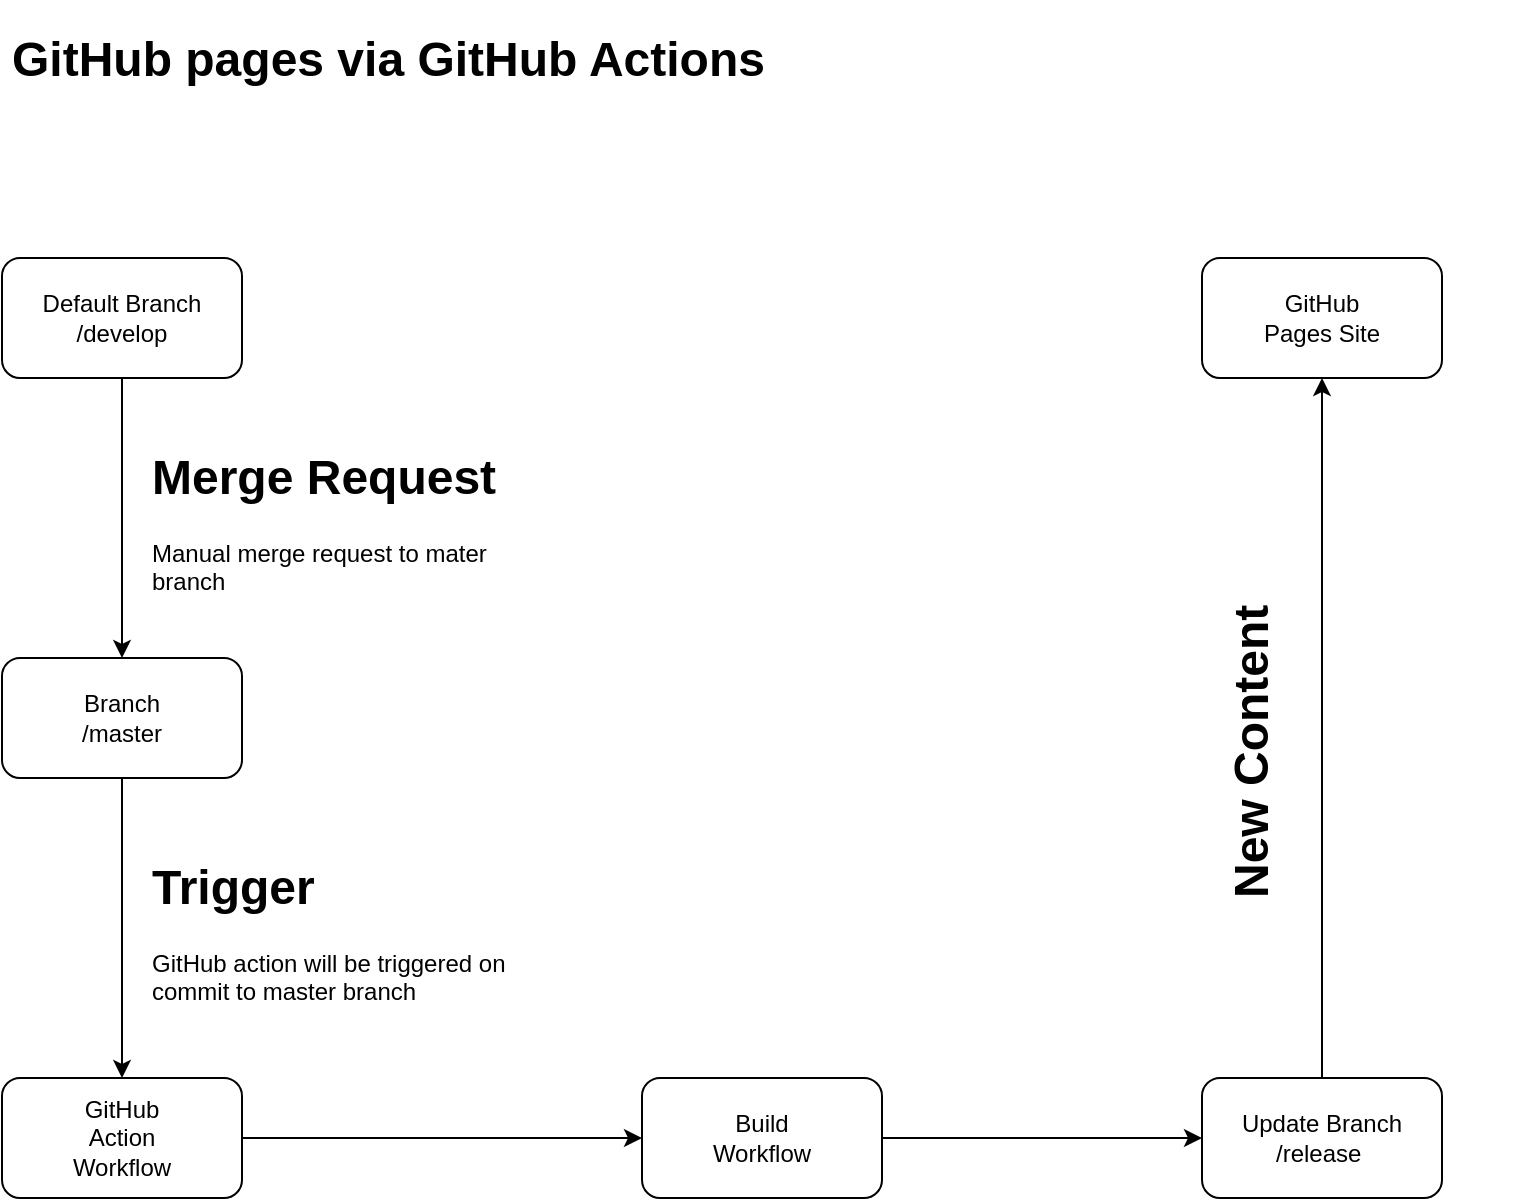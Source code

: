 <mxfile version="19.0.3" type="device"><diagram id="eie383gF1NRbTwo3Z7Hz" name="Page-1"><mxGraphModel dx="1422" dy="857" grid="1" gridSize="10" guides="1" tooltips="1" connect="1" arrows="1" fold="1" page="1" pageScale="1" pageWidth="827" pageHeight="700" math="0" shadow="0"><root><mxCell id="0"/><mxCell id="1" parent="0"/><mxCell id="F4fDbFtEtjOk0HrUx8QQ-2" value="&lt;h1&gt;GitHub pages via GitHub Actions&lt;/h1&gt;" style="text;html=1;strokeColor=none;fillColor=none;spacing=5;spacingTop=-20;whiteSpace=wrap;overflow=hidden;rounded=0;" parent="1" vertex="1"><mxGeometry x="40" y="41" width="760" height="39" as="geometry"/></mxCell><mxCell id="SvboSOb5w3xMD6Y9TzEm-9" style="edgeStyle=orthogonalEdgeStyle;rounded=0;orthogonalLoop=1;jettySize=auto;html=1;" edge="1" parent="1" source="SvboSOb5w3xMD6Y9TzEm-4" target="SvboSOb5w3xMD6Y9TzEm-8"><mxGeometry relative="1" as="geometry"/></mxCell><mxCell id="SvboSOb5w3xMD6Y9TzEm-4" value="Default Branch&lt;br&gt;/develop" style="rounded=1;whiteSpace=wrap;html=1;" vertex="1" parent="1"><mxGeometry x="40" y="160" width="120" height="60" as="geometry"/></mxCell><mxCell id="SvboSOb5w3xMD6Y9TzEm-14" value="" style="edgeStyle=orthogonalEdgeStyle;rounded=0;orthogonalLoop=1;jettySize=auto;html=1;" edge="1" parent="1" source="SvboSOb5w3xMD6Y9TzEm-5" target="SvboSOb5w3xMD6Y9TzEm-13"><mxGeometry relative="1" as="geometry"/></mxCell><mxCell id="SvboSOb5w3xMD6Y9TzEm-5" value="GitHub&lt;br&gt;Action&lt;br&gt;Workflow" style="rounded=1;whiteSpace=wrap;html=1;" vertex="1" parent="1"><mxGeometry x="40" y="570" width="120" height="60" as="geometry"/></mxCell><mxCell id="SvboSOb5w3xMD6Y9TzEm-7" value="&lt;h1&gt;Merge Request&lt;/h1&gt;&lt;p&gt;Manual merge request to mater branch&lt;/p&gt;" style="text;html=1;strokeColor=none;fillColor=none;spacing=5;spacingTop=-20;whiteSpace=wrap;overflow=hidden;rounded=0;" vertex="1" parent="1"><mxGeometry x="110" y="250" width="190" height="90" as="geometry"/></mxCell><mxCell id="SvboSOb5w3xMD6Y9TzEm-12" style="edgeStyle=orthogonalEdgeStyle;rounded=0;orthogonalLoop=1;jettySize=auto;html=1;" edge="1" parent="1" source="SvboSOb5w3xMD6Y9TzEm-8" target="SvboSOb5w3xMD6Y9TzEm-5"><mxGeometry relative="1" as="geometry"/></mxCell><mxCell id="SvboSOb5w3xMD6Y9TzEm-8" value="Branch&lt;br&gt;/master" style="rounded=1;whiteSpace=wrap;html=1;" vertex="1" parent="1"><mxGeometry x="40" y="360" width="120" height="60" as="geometry"/></mxCell><mxCell id="SvboSOb5w3xMD6Y9TzEm-10" value="&lt;h1&gt;Trigger&lt;/h1&gt;&lt;p&gt;GitHub action will be triggered on commit to master branch&lt;/p&gt;" style="text;html=1;strokeColor=none;fillColor=none;spacing=5;spacingTop=-20;whiteSpace=wrap;overflow=hidden;rounded=0;" vertex="1" parent="1"><mxGeometry x="110" y="455" width="190" height="90" as="geometry"/></mxCell><mxCell id="SvboSOb5w3xMD6Y9TzEm-16" value="" style="edgeStyle=orthogonalEdgeStyle;rounded=0;orthogonalLoop=1;jettySize=auto;html=1;" edge="1" parent="1" source="SvboSOb5w3xMD6Y9TzEm-13" target="SvboSOb5w3xMD6Y9TzEm-15"><mxGeometry relative="1" as="geometry"/></mxCell><mxCell id="SvboSOb5w3xMD6Y9TzEm-13" value="Build&lt;br&gt;Workflow" style="whiteSpace=wrap;html=1;rounded=1;" vertex="1" parent="1"><mxGeometry x="360" y="570" width="120" height="60" as="geometry"/></mxCell><mxCell id="SvboSOb5w3xMD6Y9TzEm-18" value="" style="edgeStyle=orthogonalEdgeStyle;rounded=0;orthogonalLoop=1;jettySize=auto;html=1;" edge="1" parent="1" source="SvboSOb5w3xMD6Y9TzEm-15" target="SvboSOb5w3xMD6Y9TzEm-17"><mxGeometry relative="1" as="geometry"/></mxCell><mxCell id="SvboSOb5w3xMD6Y9TzEm-15" value="Update Branch&lt;br&gt;/release&amp;nbsp;" style="whiteSpace=wrap;html=1;rounded=1;" vertex="1" parent="1"><mxGeometry x="640" y="570" width="120" height="60" as="geometry"/></mxCell><mxCell id="SvboSOb5w3xMD6Y9TzEm-17" value="GitHub&lt;br&gt;Pages Site" style="whiteSpace=wrap;html=1;rounded=1;" vertex="1" parent="1"><mxGeometry x="640" y="160" width="120" height="60" as="geometry"/></mxCell><mxCell id="SvboSOb5w3xMD6Y9TzEm-19" value="&lt;h1&gt;New Content&lt;/h1&gt;" style="text;html=1;strokeColor=none;fillColor=none;spacing=5;spacingTop=-20;whiteSpace=wrap;overflow=hidden;rounded=0;rotation=-90;" vertex="1" parent="1"><mxGeometry x="570" y="370" width="190" height="40" as="geometry"/></mxCell></root></mxGraphModel></diagram></mxfile>
